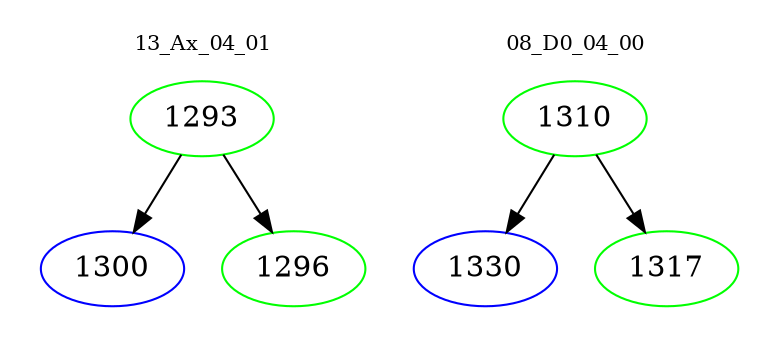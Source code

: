 digraph{
subgraph cluster_0 {
color = white
label = "13_Ax_04_01";
fontsize=10;
T0_1293 [label="1293", color="green"]
T0_1293 -> T0_1300 [color="black"]
T0_1300 [label="1300", color="blue"]
T0_1293 -> T0_1296 [color="black"]
T0_1296 [label="1296", color="green"]
}
subgraph cluster_1 {
color = white
label = "08_D0_04_00";
fontsize=10;
T1_1310 [label="1310", color="green"]
T1_1310 -> T1_1330 [color="black"]
T1_1330 [label="1330", color="blue"]
T1_1310 -> T1_1317 [color="black"]
T1_1317 [label="1317", color="green"]
}
}
